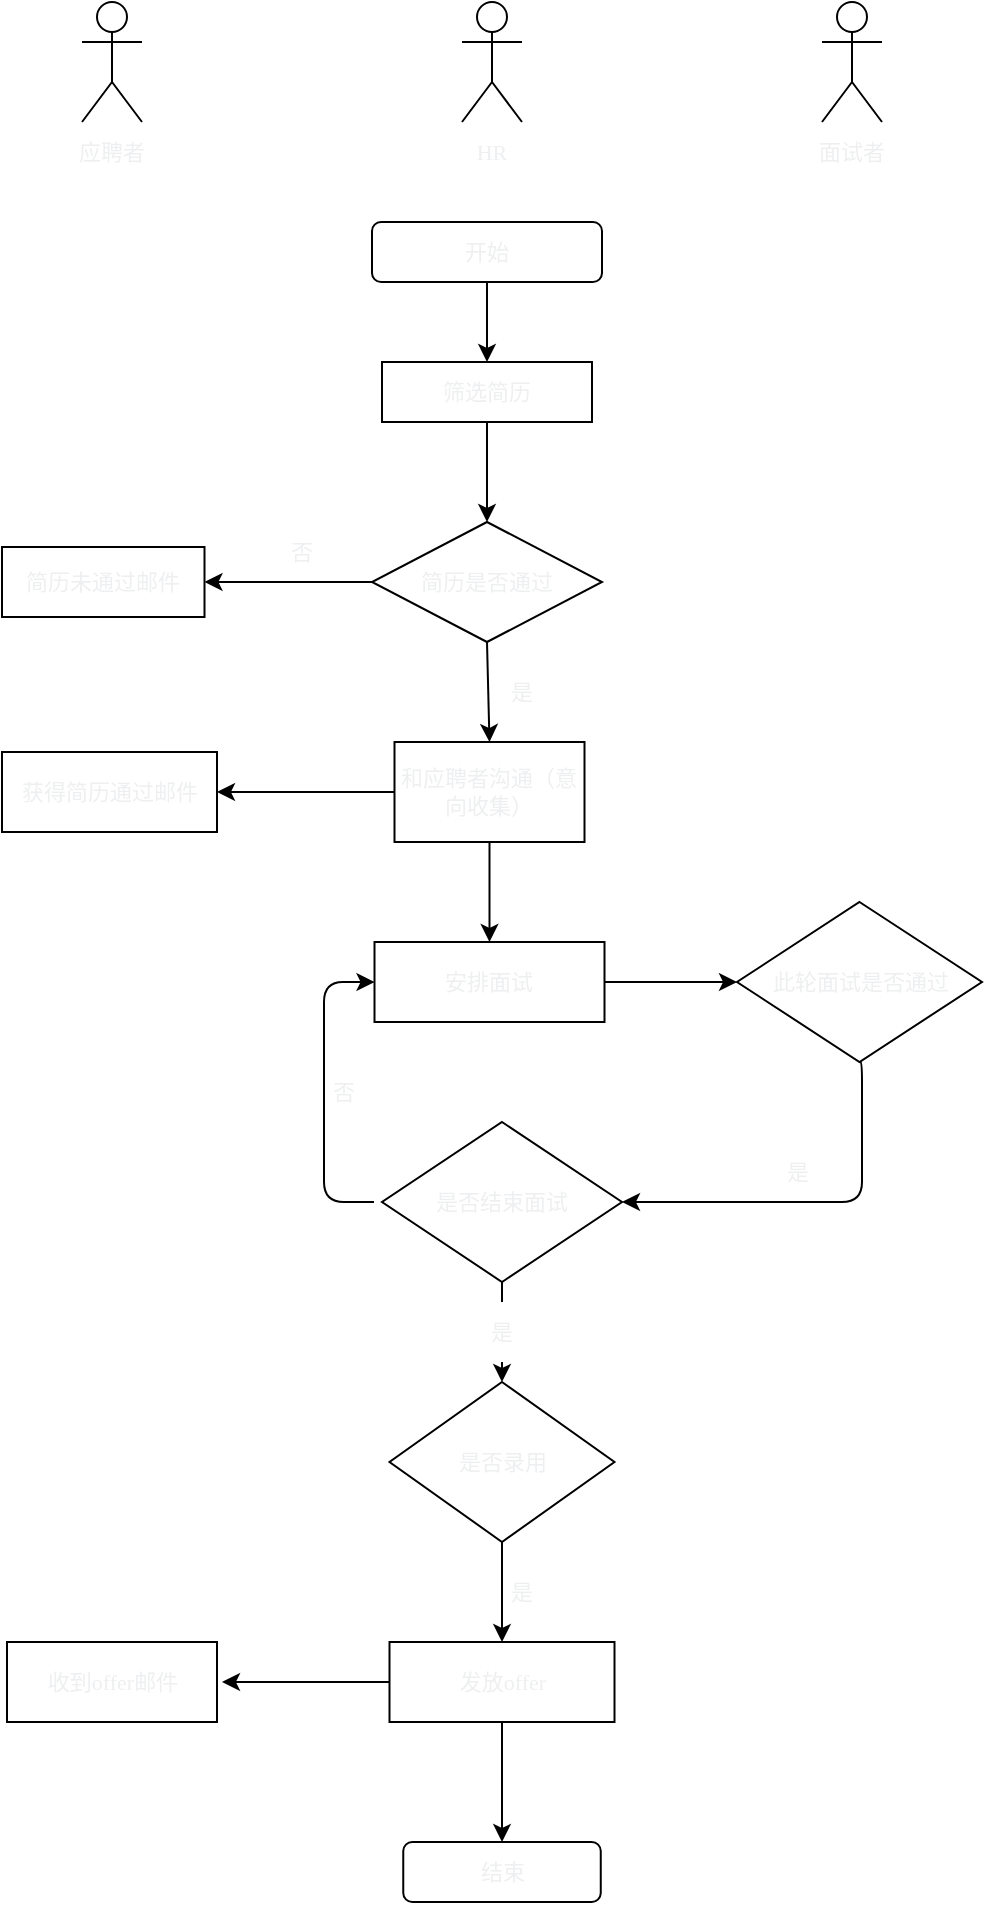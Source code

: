 <mxfile>
    <diagram id="RMB8drSt1ifAS0e_Abwc" name="面试流程">
        <mxGraphModel dx="918" dy="1150" grid="1" gridSize="10" guides="1" tooltips="1" connect="1" arrows="1" fold="1" page="1" pageScale="1" pageWidth="827" pageHeight="1169" math="0" shadow="0">
            <root>
                <mxCell id="0"/>
                <mxCell id="1" parent="0"/>
                <object label="" id="2">
                    <mxCell style="shape=umlActor;verticalLabelPosition=bottom;verticalAlign=top;html=1;outlineConnect=0;" vertex="1" parent="1">
                        <mxGeometry x="110" y="90" width="30" height="60" as="geometry"/>
                    </mxCell>
                </object>
                <mxCell id="3" value="" style="shape=umlActor;verticalLabelPosition=bottom;verticalAlign=top;html=1;outlineConnect=0;" vertex="1" parent="1">
                    <mxGeometry x="300" y="90" width="30" height="60" as="geometry"/>
                </mxCell>
                <mxCell id="4" value="" style="shape=umlActor;verticalLabelPosition=bottom;verticalAlign=top;html=1;outlineConnect=0;" vertex="1" parent="1">
                    <mxGeometry x="480" y="90" width="30" height="60" as="geometry"/>
                </mxCell>
                <mxCell id="8" value="应聘者" style="text;html=1;strokeColor=none;fillColor=none;align=center;verticalAlign=middle;whiteSpace=wrap;rounded=0;fontFamily=Verdana;fontSize=11;fontColor=#EEEFF0;" vertex="1" parent="1">
                    <mxGeometry x="95" y="150" width="60" height="30" as="geometry"/>
                </mxCell>
                <mxCell id="10" value="HR" style="text;html=1;strokeColor=none;fillColor=none;align=center;verticalAlign=middle;whiteSpace=wrap;rounded=0;fontFamily=Verdana;fontSize=11;fontColor=#EEEFF0;" vertex="1" parent="1">
                    <mxGeometry x="285" y="150" width="60" height="30" as="geometry"/>
                </mxCell>
                <mxCell id="11" value="面试者" style="text;html=1;strokeColor=none;fillColor=none;align=center;verticalAlign=middle;whiteSpace=wrap;rounded=0;fontFamily=Verdana;fontSize=11;fontColor=#EEEFF0;" vertex="1" parent="1">
                    <mxGeometry x="465" y="150" width="60" height="30" as="geometry"/>
                </mxCell>
                <mxCell id="15" style="edgeStyle=none;html=1;exitX=0.5;exitY=1;exitDx=0;exitDy=0;entryX=0.5;entryY=0;entryDx=0;entryDy=0;fontFamily=Verdana;fontSize=11;fontColor=#EEEFF0;" edge="1" parent="1" source="12" target="13">
                    <mxGeometry relative="1" as="geometry"/>
                </mxCell>
                <mxCell id="12" value="开始" style="rounded=1;whiteSpace=wrap;html=1;fontFamily=Verdana;fontSize=11;fontColor=#EEEFF0;" vertex="1" parent="1">
                    <mxGeometry x="255" y="200" width="115" height="30" as="geometry"/>
                </mxCell>
                <mxCell id="28" style="edgeStyle=none;html=1;exitX=0.5;exitY=1;exitDx=0;exitDy=0;entryX=0.5;entryY=0;entryDx=0;entryDy=0;fontFamily=Verdana;fontSize=11;fontColor=#EEEFF0;" edge="1" parent="1" source="13" target="17">
                    <mxGeometry relative="1" as="geometry"/>
                </mxCell>
                <mxCell id="13" value="筛选简历" style="rounded=0;whiteSpace=wrap;html=1;fontFamily=Verdana;fontSize=11;fontColor=#EEEFF0;" vertex="1" parent="1">
                    <mxGeometry x="260" y="270" width="105" height="30" as="geometry"/>
                </mxCell>
                <mxCell id="29" style="edgeStyle=none;html=1;exitX=0.5;exitY=1;exitDx=0;exitDy=0;entryX=0.5;entryY=0;entryDx=0;entryDy=0;fontFamily=Verdana;fontSize=11;fontColor=#EEEFF0;" edge="1" parent="1" source="17" target="18">
                    <mxGeometry relative="1" as="geometry"/>
                </mxCell>
                <mxCell id="50" value="" style="edgeStyle=none;html=1;fontFamily=Verdana;fontSize=11;fontColor=#EEEFF0;" edge="1" parent="1" source="17" target="49">
                    <mxGeometry relative="1" as="geometry"/>
                </mxCell>
                <mxCell id="17" value="简历是否通过" style="rhombus;whiteSpace=wrap;html=1;fontFamily=Verdana;fontSize=11;fontColor=#EEEFF0;" vertex="1" parent="1">
                    <mxGeometry x="255" y="350" width="115" height="60" as="geometry"/>
                </mxCell>
                <mxCell id="30" style="edgeStyle=none;html=1;exitX=0.5;exitY=1;exitDx=0;exitDy=0;entryX=0.5;entryY=0;entryDx=0;entryDy=0;fontFamily=Verdana;fontSize=11;fontColor=#EEEFF0;" edge="1" parent="1" source="18" target="19">
                    <mxGeometry relative="1" as="geometry"/>
                </mxCell>
                <mxCell id="44" value="" style="edgeStyle=none;html=1;fontFamily=Verdana;fontSize=11;fontColor=#EEEFF0;" edge="1" parent="1" source="18" target="26">
                    <mxGeometry relative="1" as="geometry"/>
                </mxCell>
                <mxCell id="18" value="和应聘者沟通（意向收集）" style="rounded=0;whiteSpace=wrap;html=1;fontFamily=Verdana;fontSize=11;fontColor=#EEEFF0;" vertex="1" parent="1">
                    <mxGeometry x="266.25" y="460" width="95" height="50" as="geometry"/>
                </mxCell>
                <mxCell id="31" value="" style="edgeStyle=none;html=1;fontFamily=Verdana;fontSize=11;fontColor=#EEEFF0;" edge="1" parent="1" source="19" target="20">
                    <mxGeometry relative="1" as="geometry"/>
                </mxCell>
                <mxCell id="19" value="安排面试" style="rounded=0;whiteSpace=wrap;html=1;fontFamily=Verdana;fontSize=11;fontColor=#EEEFF0;" vertex="1" parent="1">
                    <mxGeometry x="256.25" y="560" width="115" height="40" as="geometry"/>
                </mxCell>
                <mxCell id="20" value="此轮面试是否通过" style="rhombus;whiteSpace=wrap;html=1;fontFamily=Verdana;fontSize=11;fontColor=#EEEFF0;" vertex="1" parent="1">
                    <mxGeometry x="437.5" y="540" width="122.5" height="80" as="geometry"/>
                </mxCell>
                <mxCell id="37" style="edgeStyle=none;html=1;exitX=0.5;exitY=1;exitDx=0;exitDy=0;entryX=0.5;entryY=0;entryDx=0;entryDy=0;fontFamily=Verdana;fontSize=11;fontColor=#EEEFF0;startArrow=none;" edge="1" parent="1" source="45" target="22">
                    <mxGeometry relative="1" as="geometry"/>
                </mxCell>
                <mxCell id="21" value="是否结束面试" style="rhombus;whiteSpace=wrap;html=1;fontFamily=Verdana;fontSize=11;fontColor=#EEEFF0;" vertex="1" parent="1">
                    <mxGeometry x="260" y="650" width="120" height="80" as="geometry"/>
                </mxCell>
                <mxCell id="38" style="edgeStyle=none;html=1;exitX=0.5;exitY=1;exitDx=0;exitDy=0;entryX=0.5;entryY=0;entryDx=0;entryDy=0;fontFamily=Verdana;fontSize=11;fontColor=#EEEFF0;" edge="1" parent="1" source="22" target="23">
                    <mxGeometry relative="1" as="geometry"/>
                </mxCell>
                <mxCell id="22" value="是否录用" style="rhombus;whiteSpace=wrap;html=1;fontFamily=Verdana;fontSize=11;fontColor=#EEEFF0;" vertex="1" parent="1">
                    <mxGeometry x="263.75" y="780" width="112.5" height="80" as="geometry"/>
                </mxCell>
                <mxCell id="42" style="edgeStyle=none;html=1;exitX=0.5;exitY=1;exitDx=0;exitDy=0;entryX=0.5;entryY=0;entryDx=0;entryDy=0;fontFamily=Verdana;fontSize=11;fontColor=#EEEFF0;" edge="1" parent="1" source="23" target="24">
                    <mxGeometry relative="1" as="geometry"/>
                </mxCell>
                <mxCell id="43" style="edgeStyle=none;html=1;exitX=0;exitY=0.5;exitDx=0;exitDy=0;fontFamily=Verdana;fontSize=11;fontColor=#EEEFF0;" edge="1" parent="1" source="23">
                    <mxGeometry relative="1" as="geometry">
                        <mxPoint x="180" y="930" as="targetPoint"/>
                    </mxGeometry>
                </mxCell>
                <mxCell id="23" value="发放offer" style="rounded=0;whiteSpace=wrap;html=1;fontFamily=Verdana;fontSize=11;fontColor=#EEEFF0;" vertex="1" parent="1">
                    <mxGeometry x="263.75" y="910" width="112.5" height="40" as="geometry"/>
                </mxCell>
                <mxCell id="24" value="结束" style="rounded=1;whiteSpace=wrap;html=1;fontFamily=Verdana;fontSize=11;fontColor=#EEEFF0;" vertex="1" parent="1">
                    <mxGeometry x="270.63" y="1010" width="98.75" height="30" as="geometry"/>
                </mxCell>
                <mxCell id="25" value="收到offer邮件" style="rounded=0;whiteSpace=wrap;html=1;fontFamily=Verdana;fontSize=11;fontColor=#EEEFF0;" vertex="1" parent="1">
                    <mxGeometry x="72.5" y="910" width="105" height="40" as="geometry"/>
                </mxCell>
                <mxCell id="26" value="获得简历通过邮件" style="rounded=0;whiteSpace=wrap;html=1;fontFamily=Verdana;fontSize=11;fontColor=#EEEFF0;" vertex="1" parent="1">
                    <mxGeometry x="70" y="465" width="107.5" height="40" as="geometry"/>
                </mxCell>
                <mxCell id="34" value="" style="edgeStyle=segmentEdgeStyle;endArrow=classic;html=1;fontFamily=Verdana;fontSize=11;fontColor=#EEEFF0;exitX=0.5;exitY=1;exitDx=0;exitDy=0;entryX=1;entryY=0.5;entryDx=0;entryDy=0;" edge="1" parent="1" source="20" target="21">
                    <mxGeometry width="50" height="50" relative="1" as="geometry">
                        <mxPoint x="500" y="630" as="sourcePoint"/>
                        <mxPoint x="400" y="690" as="targetPoint"/>
                        <Array as="points">
                            <mxPoint x="500" y="620"/>
                            <mxPoint x="500" y="690"/>
                        </Array>
                    </mxGeometry>
                </mxCell>
                <mxCell id="35" value="是" style="text;html=1;strokeColor=none;fillColor=none;align=center;verticalAlign=middle;whiteSpace=wrap;rounded=0;fontFamily=Verdana;fontSize=11;fontColor=#EEEFF0;" vertex="1" parent="1">
                    <mxGeometry x="437.5" y="660" width="60" height="30" as="geometry"/>
                </mxCell>
                <mxCell id="39" value="" style="edgeStyle=elbowEdgeStyle;elbow=horizontal;endArrow=classic;html=1;fontFamily=Verdana;fontSize=11;fontColor=#EEEFF0;" edge="1" parent="1">
                    <mxGeometry width="50" height="50" relative="1" as="geometry">
                        <mxPoint x="256" y="690" as="sourcePoint"/>
                        <mxPoint x="256.25" y="580" as="targetPoint"/>
                        <Array as="points">
                            <mxPoint x="231" y="640"/>
                        </Array>
                    </mxGeometry>
                </mxCell>
                <mxCell id="40" value="否" style="text;html=1;strokeColor=none;fillColor=none;align=center;verticalAlign=middle;whiteSpace=wrap;rounded=0;fontFamily=Verdana;fontSize=11;fontColor=#EEEFF0;" vertex="1" parent="1">
                    <mxGeometry x="210.63" y="620" width="60" height="30" as="geometry"/>
                </mxCell>
                <mxCell id="45" value="是" style="text;html=1;strokeColor=none;fillColor=none;align=center;verticalAlign=middle;whiteSpace=wrap;rounded=0;fontFamily=Verdana;fontSize=11;fontColor=#EEEFF0;" vertex="1" parent="1">
                    <mxGeometry x="290.01" y="740" width="60" height="30" as="geometry"/>
                </mxCell>
                <mxCell id="46" value="" style="edgeStyle=none;html=1;exitX=0.5;exitY=1;exitDx=0;exitDy=0;entryX=0.5;entryY=0;entryDx=0;entryDy=0;fontFamily=Verdana;fontSize=11;fontColor=#EEEFF0;endArrow=none;" edge="1" parent="1" source="21" target="45">
                    <mxGeometry relative="1" as="geometry">
                        <mxPoint x="320" y="730" as="sourcePoint"/>
                        <mxPoint x="320" y="780" as="targetPoint"/>
                    </mxGeometry>
                </mxCell>
                <mxCell id="47" value="是" style="text;html=1;strokeColor=none;fillColor=none;align=center;verticalAlign=middle;whiteSpace=wrap;rounded=0;fontFamily=Verdana;fontSize=11;fontColor=#EEEFF0;" vertex="1" parent="1">
                    <mxGeometry x="300" y="870" width="60" height="30" as="geometry"/>
                </mxCell>
                <mxCell id="48" value="是" style="text;html=1;strokeColor=none;fillColor=none;align=center;verticalAlign=middle;whiteSpace=wrap;rounded=0;fontFamily=Verdana;fontSize=11;fontColor=#EEEFF0;" vertex="1" parent="1">
                    <mxGeometry x="300" y="420" width="60" height="30" as="geometry"/>
                </mxCell>
                <mxCell id="49" value="简历未通过邮件" style="whiteSpace=wrap;html=1;fontSize=11;fontFamily=Verdana;fontColor=#EEEFF0;" vertex="1" parent="1">
                    <mxGeometry x="70" y="362.5" width="101.25" height="35" as="geometry"/>
                </mxCell>
                <mxCell id="51" value="否" style="text;html=1;strokeColor=none;fillColor=none;align=center;verticalAlign=middle;whiteSpace=wrap;rounded=0;fontFamily=Verdana;fontSize=11;fontColor=#EEEFF0;" vertex="1" parent="1">
                    <mxGeometry x="190" y="350" width="60" height="30" as="geometry"/>
                </mxCell>
            </root>
        </mxGraphModel>
    </diagram>
</mxfile>
